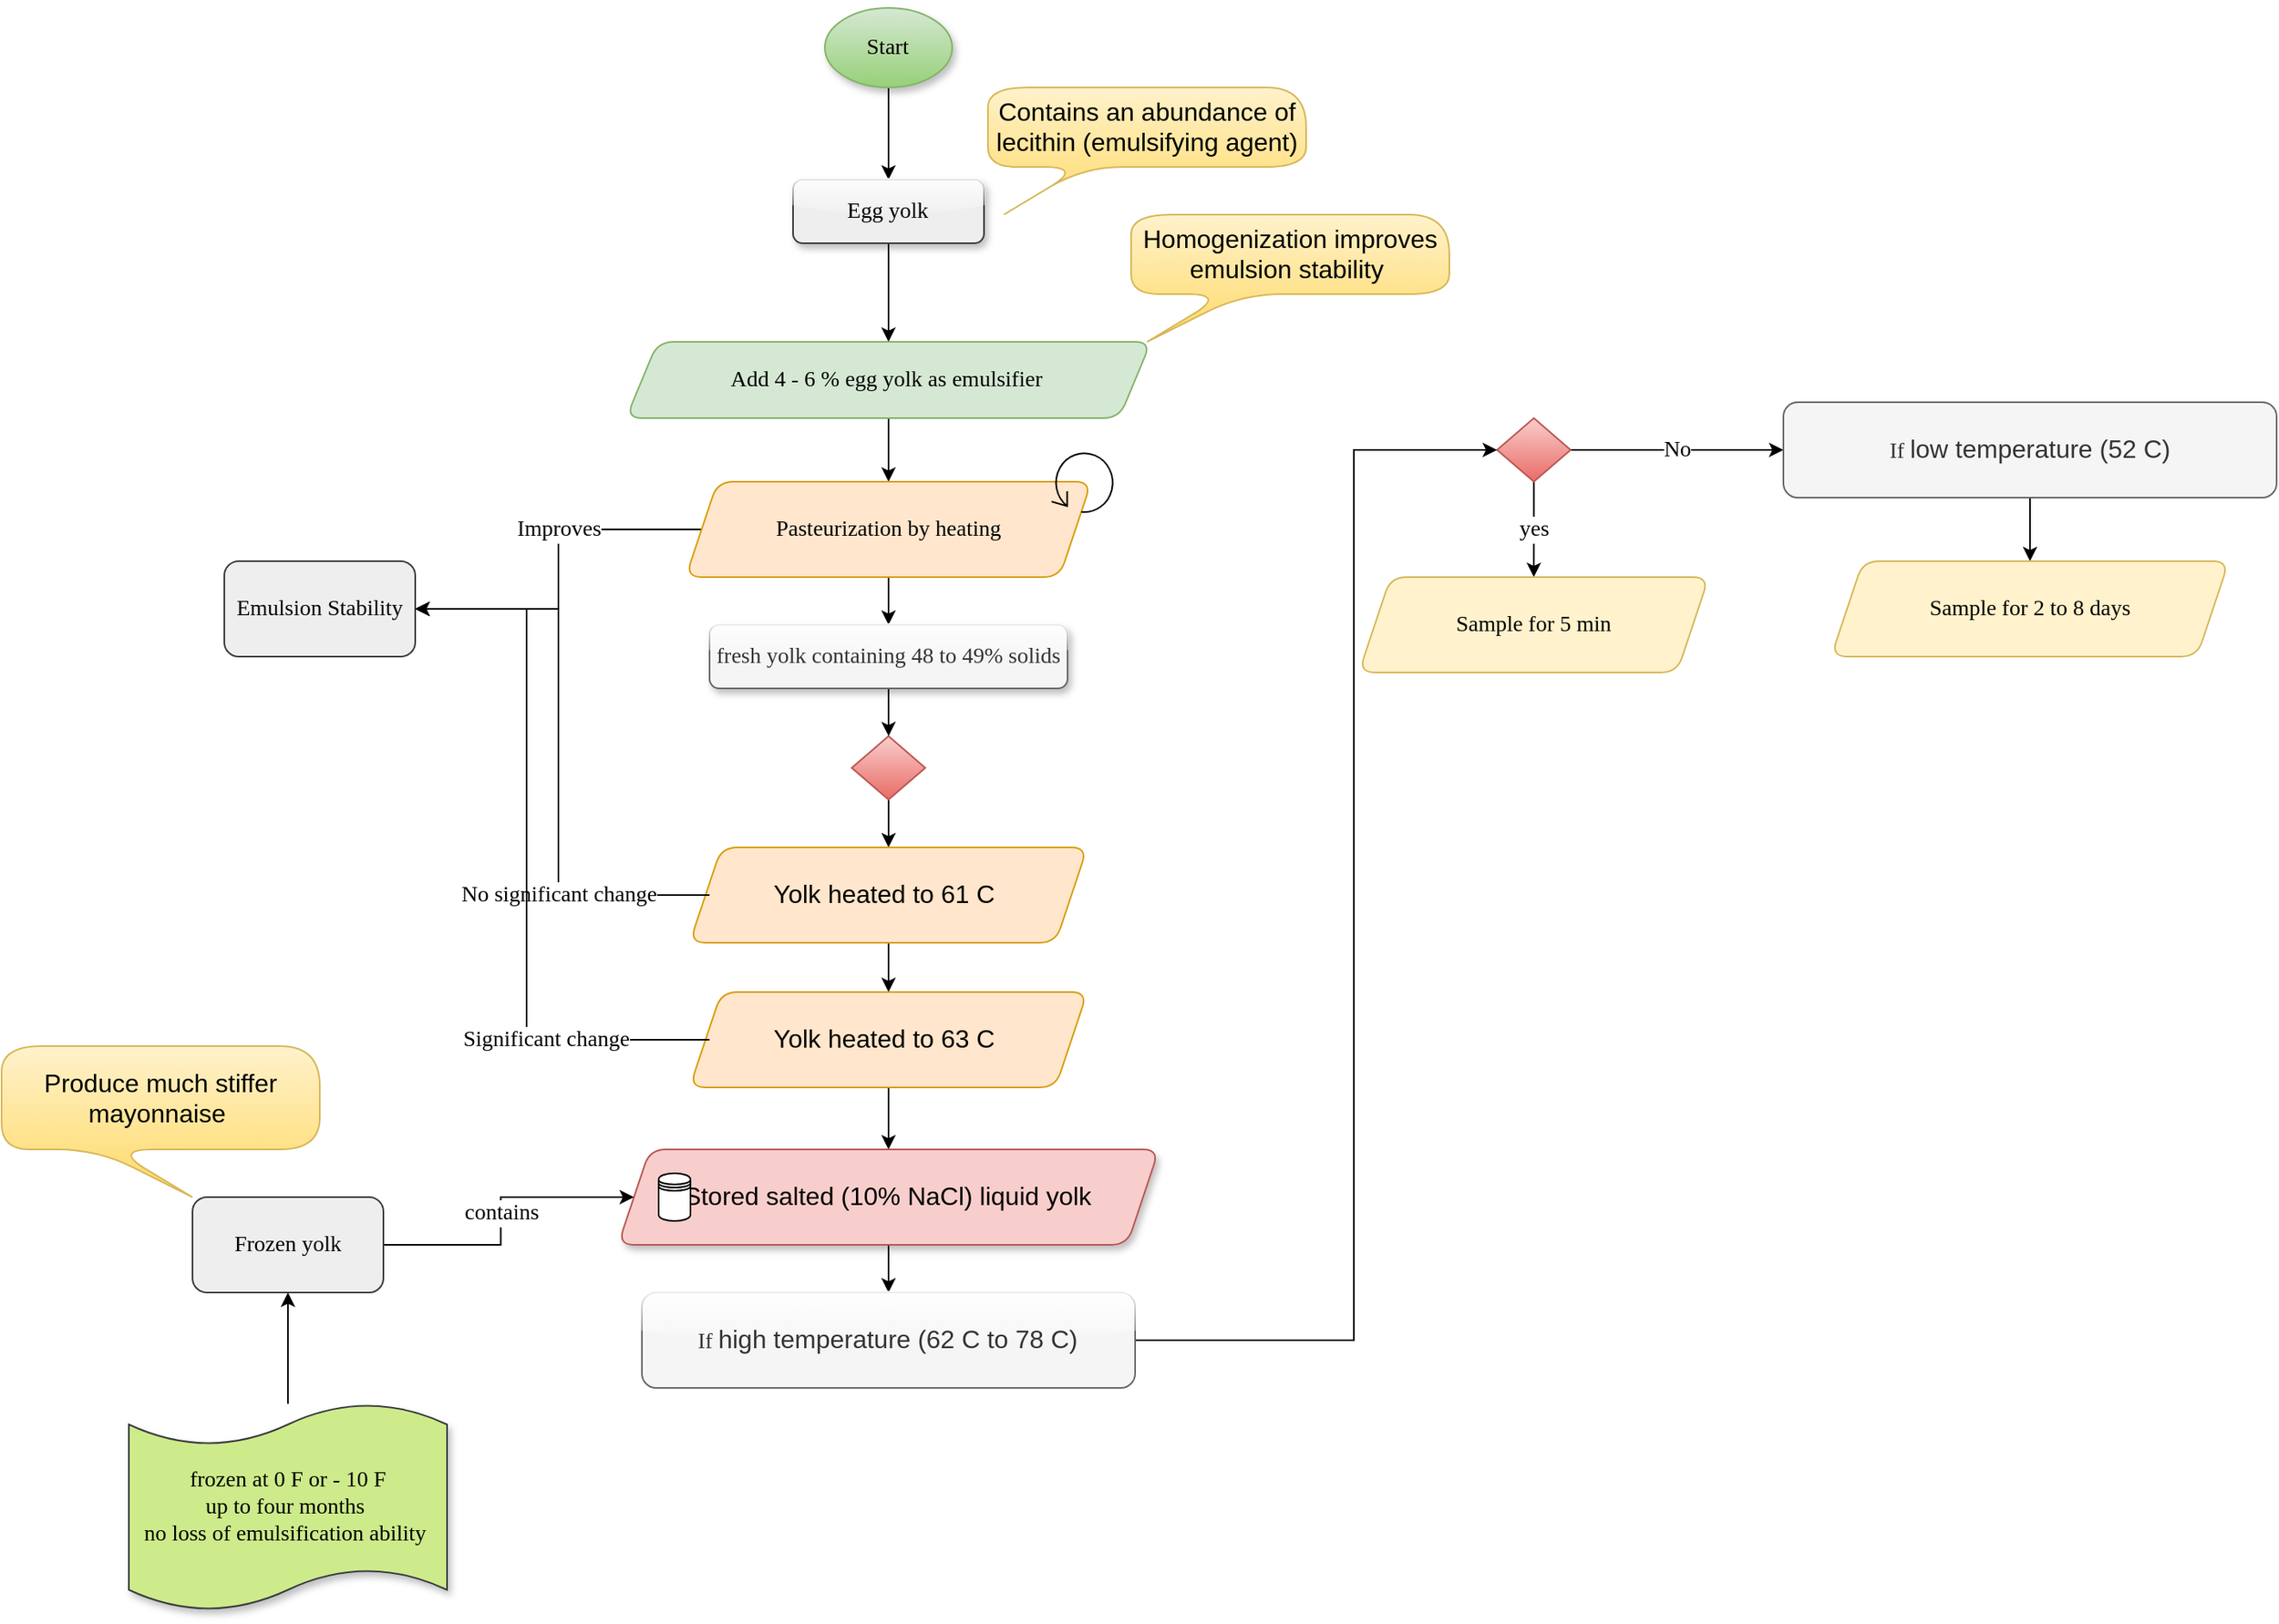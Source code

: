 <mxfile version="13.10.4" type="github">
  <diagram id="C5RBs43oDa-KdzZeNtuy" name="Page-1">
    <mxGraphModel dx="3218" dy="870" grid="1" gridSize="10" guides="1" tooltips="1" connect="1" arrows="1" fold="1" page="1" pageScale="1" pageWidth="827" pageHeight="1169" math="0" shadow="0">
      <root>
        <mxCell id="WIyWlLk6GJQsqaUBKTNV-0" />
        <mxCell id="WIyWlLk6GJQsqaUBKTNV-1" parent="WIyWlLk6GJQsqaUBKTNV-0" />
        <mxCell id="oiFNOzRaDenhQx7g8lt7-11" value="" style="edgeStyle=orthogonalEdgeStyle;rounded=0;orthogonalLoop=1;jettySize=auto;html=1;fontFamily=Times New Roman;fontSize=14;exitX=0.5;exitY=1;exitDx=0;exitDy=0;" edge="1" parent="WIyWlLk6GJQsqaUBKTNV-1" source="oiFNOzRaDenhQx7g8lt7-96" target="oiFNOzRaDenhQx7g8lt7-10">
          <mxGeometry relative="1" as="geometry">
            <mxPoint x="-695" y="180" as="sourcePoint" />
          </mxGeometry>
        </mxCell>
        <mxCell id="oiFNOzRaDenhQx7g8lt7-13" value="" style="edgeStyle=orthogonalEdgeStyle;rounded=0;orthogonalLoop=1;jettySize=auto;html=1;fontFamily=Times New Roman;fontSize=14;" edge="1" parent="WIyWlLk6GJQsqaUBKTNV-1" source="oiFNOzRaDenhQx7g8lt7-10" target="oiFNOzRaDenhQx7g8lt7-12">
          <mxGeometry relative="1" as="geometry" />
        </mxCell>
        <mxCell id="oiFNOzRaDenhQx7g8lt7-10" value="Add 4 - 6 % egg yolk as emulsifier&amp;nbsp;" style="shape=parallelogram;perimeter=parallelogramPerimeter;whiteSpace=wrap;html=1;fixedSize=1;fontFamily=Times New Roman;fontSize=14;fillColor=#d5e8d4;strokeColor=#82b366;rounded=1;sketch=0;" vertex="1" parent="WIyWlLk6GJQsqaUBKTNV-1">
          <mxGeometry x="-867.5" y="222" width="330" height="48" as="geometry" />
        </mxCell>
        <mxCell id="oiFNOzRaDenhQx7g8lt7-30" value="" style="edgeStyle=orthogonalEdgeStyle;rounded=0;orthogonalLoop=1;jettySize=auto;html=1;fontFamily=Times New Roman;fontSize=14;" edge="1" parent="WIyWlLk6GJQsqaUBKTNV-1" source="oiFNOzRaDenhQx7g8lt7-12" target="oiFNOzRaDenhQx7g8lt7-29">
          <mxGeometry relative="1" as="geometry" />
        </mxCell>
        <mxCell id="oiFNOzRaDenhQx7g8lt7-40" value="Improves" style="edgeStyle=orthogonalEdgeStyle;rounded=0;orthogonalLoop=1;jettySize=auto;html=1;exitX=0;exitY=0.5;exitDx=0;exitDy=0;entryX=1;entryY=0.5;entryDx=0;entryDy=0;fontFamily=Times New Roman;fontSize=14;" edge="1" parent="WIyWlLk6GJQsqaUBKTNV-1" source="oiFNOzRaDenhQx7g8lt7-12" target="oiFNOzRaDenhQx7g8lt7-39">
          <mxGeometry x="-0.217" relative="1" as="geometry">
            <Array as="points">
              <mxPoint x="-910" y="340" />
              <mxPoint x="-910" y="390" />
            </Array>
            <mxPoint as="offset" />
          </mxGeometry>
        </mxCell>
        <mxCell id="oiFNOzRaDenhQx7g8lt7-12" value="Pasteurization by heating" style="shape=parallelogram;perimeter=parallelogramPerimeter;whiteSpace=wrap;html=1;fixedSize=1;fontFamily=Times New Roman;fontSize=14;fillColor=#ffe6cc;strokeColor=#d79b00;rounded=1;" vertex="1" parent="WIyWlLk6GJQsqaUBKTNV-1">
          <mxGeometry x="-830" y="310" width="255" height="60" as="geometry" />
        </mxCell>
        <mxCell id="oiFNOzRaDenhQx7g8lt7-17" value="" style="shape=image;html=1;verticalAlign=top;verticalLabelPosition=bottom;labelBackgroundColor=#ffffff;imageAspect=0;aspect=fixed;image=https://cdn4.iconfinder.com/data/icons/modern-education-and-knowledge-power-1/512/494_atom_chemistry_molecule_laboratory-128.png;fontFamily=Times New Roman;fontSize=14;" vertex="1" parent="WIyWlLk6GJQsqaUBKTNV-1">
          <mxGeometry x="-840" y="222" width="48" height="48" as="geometry" />
        </mxCell>
        <mxCell id="oiFNOzRaDenhQx7g8lt7-18" value="" style="shape=image;html=1;verticalAlign=top;verticalLabelPosition=bottom;labelBackgroundColor=#ffffff;imageAspect=0;aspect=fixed;image=https://cdn2.iconfinder.com/data/icons/freecns-cumulus/32/519769-81_Thermometer_Quarter_Full-128.png;fontFamily=Times New Roman;fontSize=14;" vertex="1" parent="WIyWlLk6GJQsqaUBKTNV-1">
          <mxGeometry x="-815" y="316" width="48" height="48" as="geometry" />
        </mxCell>
        <mxCell id="oiFNOzRaDenhQx7g8lt7-34" value="" style="edgeStyle=orthogonalEdgeStyle;rounded=0;orthogonalLoop=1;jettySize=auto;html=1;fontFamily=Times New Roman;fontSize=14;" edge="1" parent="WIyWlLk6GJQsqaUBKTNV-1" source="oiFNOzRaDenhQx7g8lt7-19" target="oiFNOzRaDenhQx7g8lt7-33">
          <mxGeometry relative="1" as="geometry" />
        </mxCell>
        <mxCell id="oiFNOzRaDenhQx7g8lt7-19" value="" style="rhombus;whiteSpace=wrap;html=1;fontFamily=Times New Roman;fontSize=14;fillColor=#f8cecc;strokeColor=#b85450;gradientColor=#ea6b66;" vertex="1" parent="WIyWlLk6GJQsqaUBKTNV-1">
          <mxGeometry x="-725.63" y="470" width="46.25" height="40" as="geometry" />
        </mxCell>
        <mxCell id="oiFNOzRaDenhQx7g8lt7-31" value="" style="edgeStyle=orthogonalEdgeStyle;rounded=0;orthogonalLoop=1;jettySize=auto;html=1;fontFamily=Times New Roman;fontSize=14;" edge="1" parent="WIyWlLk6GJQsqaUBKTNV-1" source="oiFNOzRaDenhQx7g8lt7-29" target="oiFNOzRaDenhQx7g8lt7-19">
          <mxGeometry relative="1" as="geometry" />
        </mxCell>
        <mxCell id="oiFNOzRaDenhQx7g8lt7-29" value="fresh yolk containing 48 to 49% solids" style="rounded=1;whiteSpace=wrap;html=1;fontFamily=Times New Roman;fontSize=14;fillColor=#f5f5f5;strokeColor=#666666;fontColor=#333333;glass=1;shadow=1;" vertex="1" parent="WIyWlLk6GJQsqaUBKTNV-1">
          <mxGeometry x="-815" y="400" width="225" height="40" as="geometry" />
        </mxCell>
        <mxCell id="oiFNOzRaDenhQx7g8lt7-44" value="" style="edgeStyle=orthogonalEdgeStyle;rounded=0;orthogonalLoop=1;jettySize=auto;html=1;fontFamily=Times New Roman;fontSize=14;" edge="1" parent="WIyWlLk6GJQsqaUBKTNV-1" source="oiFNOzRaDenhQx7g8lt7-33" target="oiFNOzRaDenhQx7g8lt7-42">
          <mxGeometry relative="1" as="geometry" />
        </mxCell>
        <mxCell id="oiFNOzRaDenhQx7g8lt7-33" value="&lt;span lang=&quot;EN-US&quot; style=&quot;font-size: 12.0pt ; line-height: 107% ; font-family: &amp;#34;calibri&amp;#34; , sans-serif&quot;&gt;Yolk heated to 61 C&amp;nbsp;&lt;/span&gt;" style="shape=parallelogram;perimeter=parallelogramPerimeter;whiteSpace=wrap;html=1;fixedSize=1;fontFamily=Times New Roman;fontSize=14;strokeColor=#d79b00;fillColor=#ffe6cc;rounded=1;shadow=0;" vertex="1" parent="WIyWlLk6GJQsqaUBKTNV-1">
          <mxGeometry x="-827.51" y="540" width="250" height="60" as="geometry" />
        </mxCell>
        <mxCell id="oiFNOzRaDenhQx7g8lt7-35" value="&lt;span lang=&quot;EN-US&quot; style=&quot;font-size: 12.0pt ; line-height: 107% ; font-family: &amp;#34;calibri&amp;#34; , sans-serif&quot;&gt;Homogenization improves emulsion stability&amp;nbsp;&lt;/span&gt;" style="shape=callout;whiteSpace=wrap;html=1;perimeter=calloutPerimeter;fontFamily=Times New Roman;fontSize=14;size=30;position=0.3;base=10;position2=0.05;gradientColor=#ffd966;fillColor=#fff2cc;strokeColor=#d6b656;rounded=1;arcSize=50;" vertex="1" parent="WIyWlLk6GJQsqaUBKTNV-1">
          <mxGeometry x="-550" y="142" width="200" height="80" as="geometry" />
        </mxCell>
        <mxCell id="oiFNOzRaDenhQx7g8lt7-36" value="" style="shape=mxgraph.bpmn.loop;html=1;outlineConnect=0;fontFamily=Times New Roman;fontSize=14;rotation=0;" vertex="1" parent="WIyWlLk6GJQsqaUBKTNV-1">
          <mxGeometry x="-600" y="290" width="40" height="40" as="geometry" />
        </mxCell>
        <mxCell id="oiFNOzRaDenhQx7g8lt7-41" value="No significant change" style="edgeStyle=orthogonalEdgeStyle;rounded=0;orthogonalLoop=1;jettySize=auto;html=1;entryX=1;entryY=0.5;entryDx=0;entryDy=0;fontFamily=Times New Roman;fontSize=14;" edge="1" parent="WIyWlLk6GJQsqaUBKTNV-1" source="oiFNOzRaDenhQx7g8lt7-38" target="oiFNOzRaDenhQx7g8lt7-39">
          <mxGeometry x="-0.479" relative="1" as="geometry">
            <Array as="points">
              <mxPoint x="-910" y="570" />
              <mxPoint x="-910" y="390" />
            </Array>
            <mxPoint as="offset" />
          </mxGeometry>
        </mxCell>
        <mxCell id="oiFNOzRaDenhQx7g8lt7-38" value="" style="shape=image;html=1;verticalAlign=top;verticalLabelPosition=bottom;labelBackgroundColor=#ffffff;imageAspect=0;aspect=fixed;image=https://cdn2.iconfinder.com/data/icons/freecns-cumulus/32/519769-81_Thermometer_Quarter_Full-128.png;fontFamily=Times New Roman;fontSize=14;" vertex="1" parent="WIyWlLk6GJQsqaUBKTNV-1">
          <mxGeometry x="-815" y="546" width="48" height="48" as="geometry" />
        </mxCell>
        <mxCell id="oiFNOzRaDenhQx7g8lt7-39" value="Emulsion Stability" style="rounded=1;whiteSpace=wrap;html=1;fontFamily=Times New Roman;fontSize=14;fillColor=#eeeeee;strokeColor=#36393d;" vertex="1" parent="WIyWlLk6GJQsqaUBKTNV-1">
          <mxGeometry x="-1120" y="360" width="120" height="60" as="geometry" />
        </mxCell>
        <mxCell id="oiFNOzRaDenhQx7g8lt7-47" value="" style="edgeStyle=orthogonalEdgeStyle;rounded=0;orthogonalLoop=1;jettySize=auto;html=1;fontFamily=Times New Roman;fontSize=14;" edge="1" parent="WIyWlLk6GJQsqaUBKTNV-1" source="oiFNOzRaDenhQx7g8lt7-42" target="oiFNOzRaDenhQx7g8lt7-46">
          <mxGeometry relative="1" as="geometry" />
        </mxCell>
        <mxCell id="oiFNOzRaDenhQx7g8lt7-42" value="&lt;span lang=&quot;EN-US&quot; style=&quot;font-size: 12.0pt ; line-height: 107% ; font-family: &amp;#34;calibri&amp;#34; , sans-serif&quot;&gt;Yolk heated to 63 C&amp;nbsp;&lt;/span&gt;" style="shape=parallelogram;perimeter=parallelogramPerimeter;whiteSpace=wrap;html=1;fixedSize=1;fontFamily=Times New Roman;fontSize=14;strokeColor=#d79b00;fillColor=#ffe6cc;rounded=1;" vertex="1" parent="WIyWlLk6GJQsqaUBKTNV-1">
          <mxGeometry x="-827.51" y="631" width="250" height="60" as="geometry" />
        </mxCell>
        <mxCell id="oiFNOzRaDenhQx7g8lt7-45" value="Significant change" style="edgeStyle=orthogonalEdgeStyle;rounded=0;orthogonalLoop=1;jettySize=auto;html=1;fontFamily=Times New Roman;fontSize=14;entryX=1;entryY=0.5;entryDx=0;entryDy=0;" edge="1" parent="WIyWlLk6GJQsqaUBKTNV-1" source="oiFNOzRaDenhQx7g8lt7-43" target="oiFNOzRaDenhQx7g8lt7-39">
          <mxGeometry x="-0.548" relative="1" as="geometry">
            <mxPoint x="-1020" y="470" as="targetPoint" />
            <Array as="points">
              <mxPoint x="-930" y="661" />
              <mxPoint x="-930" y="390" />
            </Array>
            <mxPoint as="offset" />
          </mxGeometry>
        </mxCell>
        <mxCell id="oiFNOzRaDenhQx7g8lt7-43" value="" style="shape=image;html=1;verticalAlign=top;verticalLabelPosition=bottom;labelBackgroundColor=#ffffff;imageAspect=0;aspect=fixed;image=https://cdn2.iconfinder.com/data/icons/freecns-cumulus/32/519769-81_Thermometer_Quarter_Full-128.png;fontFamily=Times New Roman;fontSize=14;" vertex="1" parent="WIyWlLk6GJQsqaUBKTNV-1">
          <mxGeometry x="-815" y="637" width="48" height="48" as="geometry" />
        </mxCell>
        <mxCell id="oiFNOzRaDenhQx7g8lt7-54" value="" style="edgeStyle=orthogonalEdgeStyle;rounded=0;orthogonalLoop=1;jettySize=auto;html=1;fontFamily=Times New Roman;fontSize=14;" edge="1" parent="WIyWlLk6GJQsqaUBKTNV-1" source="oiFNOzRaDenhQx7g8lt7-46" target="oiFNOzRaDenhQx7g8lt7-53">
          <mxGeometry relative="1" as="geometry" />
        </mxCell>
        <mxCell id="oiFNOzRaDenhQx7g8lt7-46" value="&lt;span lang=&quot;EN-US&quot; style=&quot;font-size: 12.0pt ; line-height: 107% ; font-family: &amp;#34;calibri&amp;#34; , sans-serif&quot;&gt;Stored salted (10% NaCl) liquid yolk&lt;/span&gt;" style="shape=parallelogram;perimeter=parallelogramPerimeter;whiteSpace=wrap;html=1;fixedSize=1;fontFamily=Times New Roman;fontSize=14;strokeColor=#b85450;fillColor=#f8cecc;rounded=1;shadow=1;" vertex="1" parent="WIyWlLk6GJQsqaUBKTNV-1">
          <mxGeometry x="-872.51" y="730" width="340" height="60" as="geometry" />
        </mxCell>
        <mxCell id="oiFNOzRaDenhQx7g8lt7-48" value="" style="shape=datastore;whiteSpace=wrap;html=1;fontFamily=Times New Roman;fontSize=14;" vertex="1" parent="WIyWlLk6GJQsqaUBKTNV-1">
          <mxGeometry x="-847" y="745" width="20" height="30" as="geometry" />
        </mxCell>
        <mxCell id="oiFNOzRaDenhQx7g8lt7-57" value="No" style="edgeStyle=orthogonalEdgeStyle;rounded=0;orthogonalLoop=1;jettySize=auto;html=1;fontFamily=Times New Roman;fontSize=14;" edge="1" parent="WIyWlLk6GJQsqaUBKTNV-1" source="oiFNOzRaDenhQx7g8lt7-51" target="oiFNOzRaDenhQx7g8lt7-56">
          <mxGeometry relative="1" as="geometry" />
        </mxCell>
        <mxCell id="oiFNOzRaDenhQx7g8lt7-77" value="yes" style="edgeStyle=orthogonalEdgeStyle;rounded=0;orthogonalLoop=1;jettySize=auto;html=1;fontFamily=Times New Roman;fontSize=14;" edge="1" parent="WIyWlLk6GJQsqaUBKTNV-1" source="oiFNOzRaDenhQx7g8lt7-51" target="oiFNOzRaDenhQx7g8lt7-58">
          <mxGeometry relative="1" as="geometry" />
        </mxCell>
        <mxCell id="oiFNOzRaDenhQx7g8lt7-51" value="" style="rhombus;whiteSpace=wrap;html=1;fontFamily=Times New Roman;fontSize=14;fillColor=#f8cecc;strokeColor=#b85450;gradientColor=#ea6b66;" vertex="1" parent="WIyWlLk6GJQsqaUBKTNV-1">
          <mxGeometry x="-320" y="270" width="46.25" height="40" as="geometry" />
        </mxCell>
        <mxCell id="oiFNOzRaDenhQx7g8lt7-55" value="" style="edgeStyle=orthogonalEdgeStyle;rounded=0;orthogonalLoop=1;jettySize=auto;html=1;fontFamily=Times New Roman;fontSize=14;entryX=0;entryY=0.5;entryDx=0;entryDy=0;" edge="1" parent="WIyWlLk6GJQsqaUBKTNV-1" source="oiFNOzRaDenhQx7g8lt7-53" target="oiFNOzRaDenhQx7g8lt7-51">
          <mxGeometry relative="1" as="geometry">
            <Array as="points">
              <mxPoint x="-410" y="850" />
              <mxPoint x="-410" y="290" />
            </Array>
          </mxGeometry>
        </mxCell>
        <mxCell id="oiFNOzRaDenhQx7g8lt7-53" value="If&amp;nbsp;&lt;span lang=&quot;EN-US&quot; style=&quot;font-size: 12.0pt ; line-height: 107% ; font-family: &amp;#34;calibri&amp;#34; , sans-serif&quot;&gt;high temperature (&lt;/span&gt;&lt;span lang=&quot;EN-US&quot; style=&quot;font-size: 12.0pt ; line-height: 107% ; font-family: &amp;#34;calibri&amp;#34; , sans-serif&quot;&gt;62 C to 78 C)&lt;/span&gt;" style="rounded=1;whiteSpace=wrap;html=1;fontFamily=Times New Roman;fontSize=14;fillColor=#f5f5f5;strokeColor=#666666;fontColor=#333333;glass=1;" vertex="1" parent="WIyWlLk6GJQsqaUBKTNV-1">
          <mxGeometry x="-857.51" y="820" width="310" height="60" as="geometry" />
        </mxCell>
        <mxCell id="oiFNOzRaDenhQx7g8lt7-74" style="edgeStyle=orthogonalEdgeStyle;rounded=0;orthogonalLoop=1;jettySize=auto;html=1;fontFamily=Times New Roman;fontSize=14;" edge="1" parent="WIyWlLk6GJQsqaUBKTNV-1" source="oiFNOzRaDenhQx7g8lt7-56" target="oiFNOzRaDenhQx7g8lt7-60">
          <mxGeometry relative="1" as="geometry" />
        </mxCell>
        <mxCell id="oiFNOzRaDenhQx7g8lt7-56" value="If&amp;nbsp;&lt;span lang=&quot;EN-US&quot; style=&quot;font-size: 12.0pt ; line-height: 107% ; font-family: &amp;#34;calibri&amp;#34; , sans-serif&quot;&gt;low temperature (&lt;/span&gt;&lt;span lang=&quot;EN-US&quot; style=&quot;font-size: 12.0pt ; line-height: 107% ; font-family: &amp;#34;calibri&amp;#34; , sans-serif&quot;&gt;52 C)&lt;/span&gt;" style="rounded=1;whiteSpace=wrap;html=1;fontFamily=Times New Roman;fontSize=14;fillColor=#f5f5f5;strokeColor=#666666;fontColor=#333333;" vertex="1" parent="WIyWlLk6GJQsqaUBKTNV-1">
          <mxGeometry x="-140" y="260" width="310" height="60" as="geometry" />
        </mxCell>
        <mxCell id="oiFNOzRaDenhQx7g8lt7-58" value="Sample for 5 min" style="shape=parallelogram;perimeter=parallelogramPerimeter;whiteSpace=wrap;html=1;fixedSize=1;fontFamily=Times New Roman;fontSize=14;strokeColor=#d6b656;fillColor=#fff2cc;rounded=1;" vertex="1" parent="WIyWlLk6GJQsqaUBKTNV-1">
          <mxGeometry x="-406.88" y="370" width="220.01" height="60" as="geometry" />
        </mxCell>
        <mxCell id="oiFNOzRaDenhQx7g8lt7-60" value="Sample for 2 to 8 days" style="shape=parallelogram;perimeter=parallelogramPerimeter;whiteSpace=wrap;html=1;fixedSize=1;rounded=1;fontFamily=Times New Roman;fontSize=14;strokeColor=#d6b656;fillColor=#fff2cc;" vertex="1" parent="WIyWlLk6GJQsqaUBKTNV-1">
          <mxGeometry x="-110" y="360" width="250" height="60" as="geometry" />
        </mxCell>
        <mxCell id="oiFNOzRaDenhQx7g8lt7-62" value="" style="shape=image;html=1;verticalAlign=top;verticalLabelPosition=bottom;labelBackgroundColor=#ffffff;imageAspect=0;aspect=fixed;image=https://cdn2.iconfinder.com/data/icons/corona-virus-covid-19-14/512/50_Blood_lab_research_sample_test-128.png;rounded=1;fontFamily=Times New Roman;fontSize=14;" vertex="1" parent="WIyWlLk6GJQsqaUBKTNV-1">
          <mxGeometry x="-390" y="382" width="48" height="48" as="geometry" />
        </mxCell>
        <mxCell id="oiFNOzRaDenhQx7g8lt7-64" value="" style="shape=image;html=1;verticalAlign=top;verticalLabelPosition=bottom;labelBackgroundColor=#ffffff;imageAspect=0;aspect=fixed;image=https://cdn2.iconfinder.com/data/icons/corona-virus-covid-19-15/512/50_Blood_lab_research_sample_test-128.png;rounded=1;fontFamily=Times New Roman;fontSize=14;" vertex="1" parent="WIyWlLk6GJQsqaUBKTNV-1">
          <mxGeometry x="-90" y="370" width="50" height="50" as="geometry" />
        </mxCell>
        <mxCell id="oiFNOzRaDenhQx7g8lt7-79" value="contains" style="edgeStyle=orthogonalEdgeStyle;rounded=0;orthogonalLoop=1;jettySize=auto;html=1;entryX=0;entryY=0.5;entryDx=0;entryDy=0;fontFamily=Times New Roman;fontSize=14;" edge="1" parent="WIyWlLk6GJQsqaUBKTNV-1" source="oiFNOzRaDenhQx7g8lt7-78" target="oiFNOzRaDenhQx7g8lt7-46">
          <mxGeometry relative="1" as="geometry" />
        </mxCell>
        <mxCell id="oiFNOzRaDenhQx7g8lt7-78" value="Frozen yolk" style="rounded=1;whiteSpace=wrap;html=1;fontFamily=Times New Roman;fontSize=14;fillColor=#eeeeee;strokeColor=#36393d;" vertex="1" parent="WIyWlLk6GJQsqaUBKTNV-1">
          <mxGeometry x="-1140" y="760" width="120" height="60" as="geometry" />
        </mxCell>
        <mxCell id="oiFNOzRaDenhQx7g8lt7-86" value="" style="edgeStyle=orthogonalEdgeStyle;rounded=0;orthogonalLoop=1;jettySize=auto;html=1;fontFamily=Times New Roman;fontSize=14;entryX=0.5;entryY=1;entryDx=0;entryDy=0;" edge="1" parent="WIyWlLk6GJQsqaUBKTNV-1" source="oiFNOzRaDenhQx7g8lt7-82" target="oiFNOzRaDenhQx7g8lt7-78">
          <mxGeometry relative="1" as="geometry" />
        </mxCell>
        <mxCell id="oiFNOzRaDenhQx7g8lt7-82" value="frozen at 0 F or - 10 F &lt;br&gt;up to four months&amp;nbsp;&lt;br&gt;no loss of emulsification ability&amp;nbsp;" style="shape=tape;whiteSpace=wrap;html=1;rounded=1;shadow=1;glass=1;sketch=0;fontFamily=Times New Roman;fontSize=14;size=0.2;fillColor=#cdeb8b;strokeColor=#36393d;gradientDirection=north;" vertex="1" parent="WIyWlLk6GJQsqaUBKTNV-1">
          <mxGeometry x="-1180" y="890" width="200" height="130" as="geometry" />
        </mxCell>
        <mxCell id="oiFNOzRaDenhQx7g8lt7-87" value="&lt;font face=&quot;calibri, sans-serif&quot;&gt;&lt;span style=&quot;font-size: 16px&quot;&gt;Produce much&amp;nbsp;&lt;/span&gt;&lt;/font&gt;&lt;span lang=&quot;EN-US&quot; style=&quot;font-size: 12pt ; line-height: 17.12px ; font-family: &amp;#34;calibri&amp;#34; , sans-serif&quot;&gt;stiffer mayonnaise&amp;nbsp;&lt;/span&gt;" style="shape=callout;whiteSpace=wrap;html=1;perimeter=calloutPerimeter;fontFamily=Times New Roman;fontSize=14;size=30;position=0.3;base=10;position2=0.6;gradientColor=#ffd966;fillColor=#fff2cc;strokeColor=#d6b656;rounded=1;arcSize=50;" vertex="1" parent="WIyWlLk6GJQsqaUBKTNV-1">
          <mxGeometry x="-1260" y="665" width="200" height="95" as="geometry" />
        </mxCell>
        <mxCell id="oiFNOzRaDenhQx7g8lt7-98" value="" style="edgeStyle=orthogonalEdgeStyle;rounded=0;orthogonalLoop=1;jettySize=auto;html=1;fontFamily=Times New Roman;fontSize=14;entryX=0.5;entryY=0;entryDx=0;entryDy=0;" edge="1" parent="WIyWlLk6GJQsqaUBKTNV-1" source="oiFNOzRaDenhQx7g8lt7-95" target="oiFNOzRaDenhQx7g8lt7-96">
          <mxGeometry relative="1" as="geometry" />
        </mxCell>
        <mxCell id="oiFNOzRaDenhQx7g8lt7-95" value="&lt;h2 style=&quot;font-size: 14px;&quot;&gt;&lt;font style=&quot;font-weight: normal; font-size: 14px;&quot;&gt;Start&lt;/font&gt;&lt;/h2&gt;" style="ellipse;whiteSpace=wrap;html=1;fontFamily=Times New Roman;fontSize=14;gradientColor=#97d077;fillColor=#d5e8d4;strokeColor=#82b366;shadow=1;" vertex="1" parent="WIyWlLk6GJQsqaUBKTNV-1">
          <mxGeometry x="-742.51" y="12" width="80" height="50" as="geometry" />
        </mxCell>
        <mxCell id="oiFNOzRaDenhQx7g8lt7-96" value="Egg yolk" style="rounded=1;whiteSpace=wrap;html=1;shadow=1;glass=1;sketch=0;fontFamily=Times New Roman;fontSize=14;fillColor=#eeeeee;strokeColor=#36393d;" vertex="1" parent="WIyWlLk6GJQsqaUBKTNV-1">
          <mxGeometry x="-762.51" y="120" width="120" height="40" as="geometry" />
        </mxCell>
        <mxCell id="oiFNOzRaDenhQx7g8lt7-97" value="&lt;span lang=&quot;EN-US&quot; style=&quot;font-size: 12.0pt ; line-height: 107% ; font-family: &amp;#34;calibri&amp;#34; , sans-serif&quot;&gt;Contains an abundance of lecithin (&lt;/span&gt;&lt;span lang=&quot;EN-US&quot; style=&quot;font-size: 12.0pt ; line-height: 107% ; font-family: &amp;#34;calibri&amp;#34; , sans-serif&quot;&gt;emulsifying agent)&lt;/span&gt;" style="shape=callout;whiteSpace=wrap;html=1;perimeter=calloutPerimeter;fontFamily=Times New Roman;fontSize=14;size=30;position=0.3;base=0;position2=0.05;gradientColor=#ffd966;fillColor=#fff2cc;strokeColor=#d6b656;rounded=1;arcSize=50;" vertex="1" parent="WIyWlLk6GJQsqaUBKTNV-1">
          <mxGeometry x="-640" y="62" width="200" height="80" as="geometry" />
        </mxCell>
      </root>
    </mxGraphModel>
  </diagram>
</mxfile>
